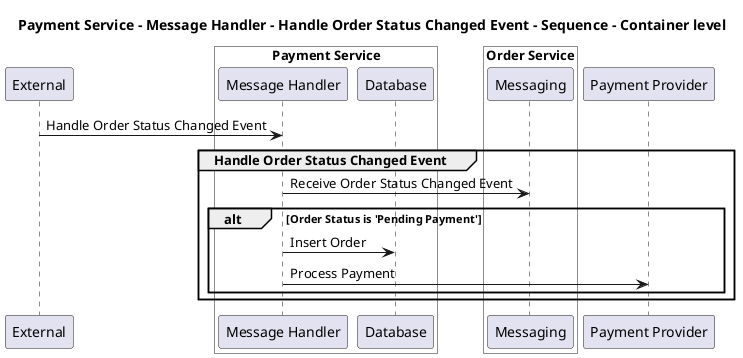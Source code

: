 @startuml

title Payment Service - Message Handler - Handle Order Status Changed Event - Sequence - Container level

participant "External" as C4InterFlow.SoftwareSystems.ExternalSystem

box "Payment Service" #White
    participant "Message Handler" as ECommercePlatform.SoftwareSystems.PaymentService.Containers.MessageHandler
    participant "Database" as ECommercePlatform.SoftwareSystems.PaymentService.Containers.Database
end box


box "Order Service" #White
    participant "Messaging" as ECommercePlatform.SoftwareSystems.OrderService.Containers.Messaging
end box

participant "Payment Provider" as ECommercePlatform.SoftwareSystems.PaymentProvider

C4InterFlow.SoftwareSystems.ExternalSystem -> ECommercePlatform.SoftwareSystems.PaymentService.Containers.MessageHandler : Handle Order Status Changed Event
group Handle Order Status Changed Event
ECommercePlatform.SoftwareSystems.PaymentService.Containers.MessageHandler -> ECommercePlatform.SoftwareSystems.OrderService.Containers.Messaging : Receive Order Status Changed Event
alt Order Status is 'Pending Payment'
ECommercePlatform.SoftwareSystems.PaymentService.Containers.MessageHandler -> ECommercePlatform.SoftwareSystems.PaymentService.Containers.Database : Insert Order
ECommercePlatform.SoftwareSystems.PaymentService.Containers.MessageHandler -> ECommercePlatform.SoftwareSystems.PaymentProvider : Process Payment
end
end


@enduml
